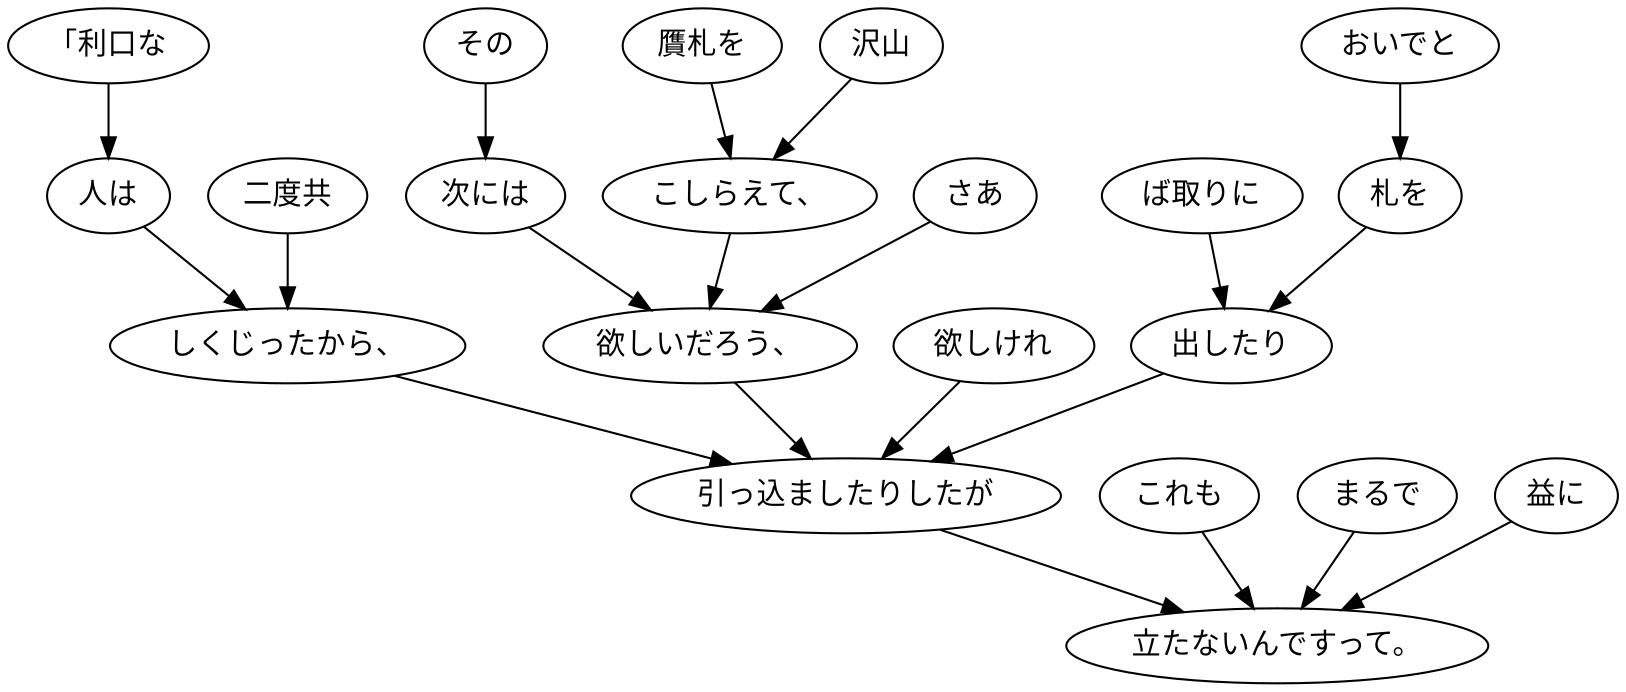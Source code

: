 digraph graph6848 {
	node0 [label="「利口な"];
	node1 [label="人は"];
	node2 [label="二度共"];
	node3 [label="しくじったから、"];
	node4 [label="その"];
	node5 [label="次には"];
	node6 [label="贋札を"];
	node7 [label="沢山"];
	node8 [label="こしらえて、"];
	node9 [label="さあ"];
	node10 [label="欲しいだろう、"];
	node11 [label="欲しけれ"];
	node12 [label="ば取りに"];
	node13 [label="おいでと"];
	node14 [label="札を"];
	node15 [label="出したり"];
	node16 [label="引っ込ましたりしたが"];
	node17 [label="これも"];
	node18 [label="まるで"];
	node19 [label="益に"];
	node20 [label="立たないんですって。"];
	node0 -> node1;
	node1 -> node3;
	node2 -> node3;
	node3 -> node16;
	node4 -> node5;
	node5 -> node10;
	node6 -> node8;
	node7 -> node8;
	node8 -> node10;
	node9 -> node10;
	node10 -> node16;
	node11 -> node16;
	node12 -> node15;
	node13 -> node14;
	node14 -> node15;
	node15 -> node16;
	node16 -> node20;
	node17 -> node20;
	node18 -> node20;
	node19 -> node20;
}
